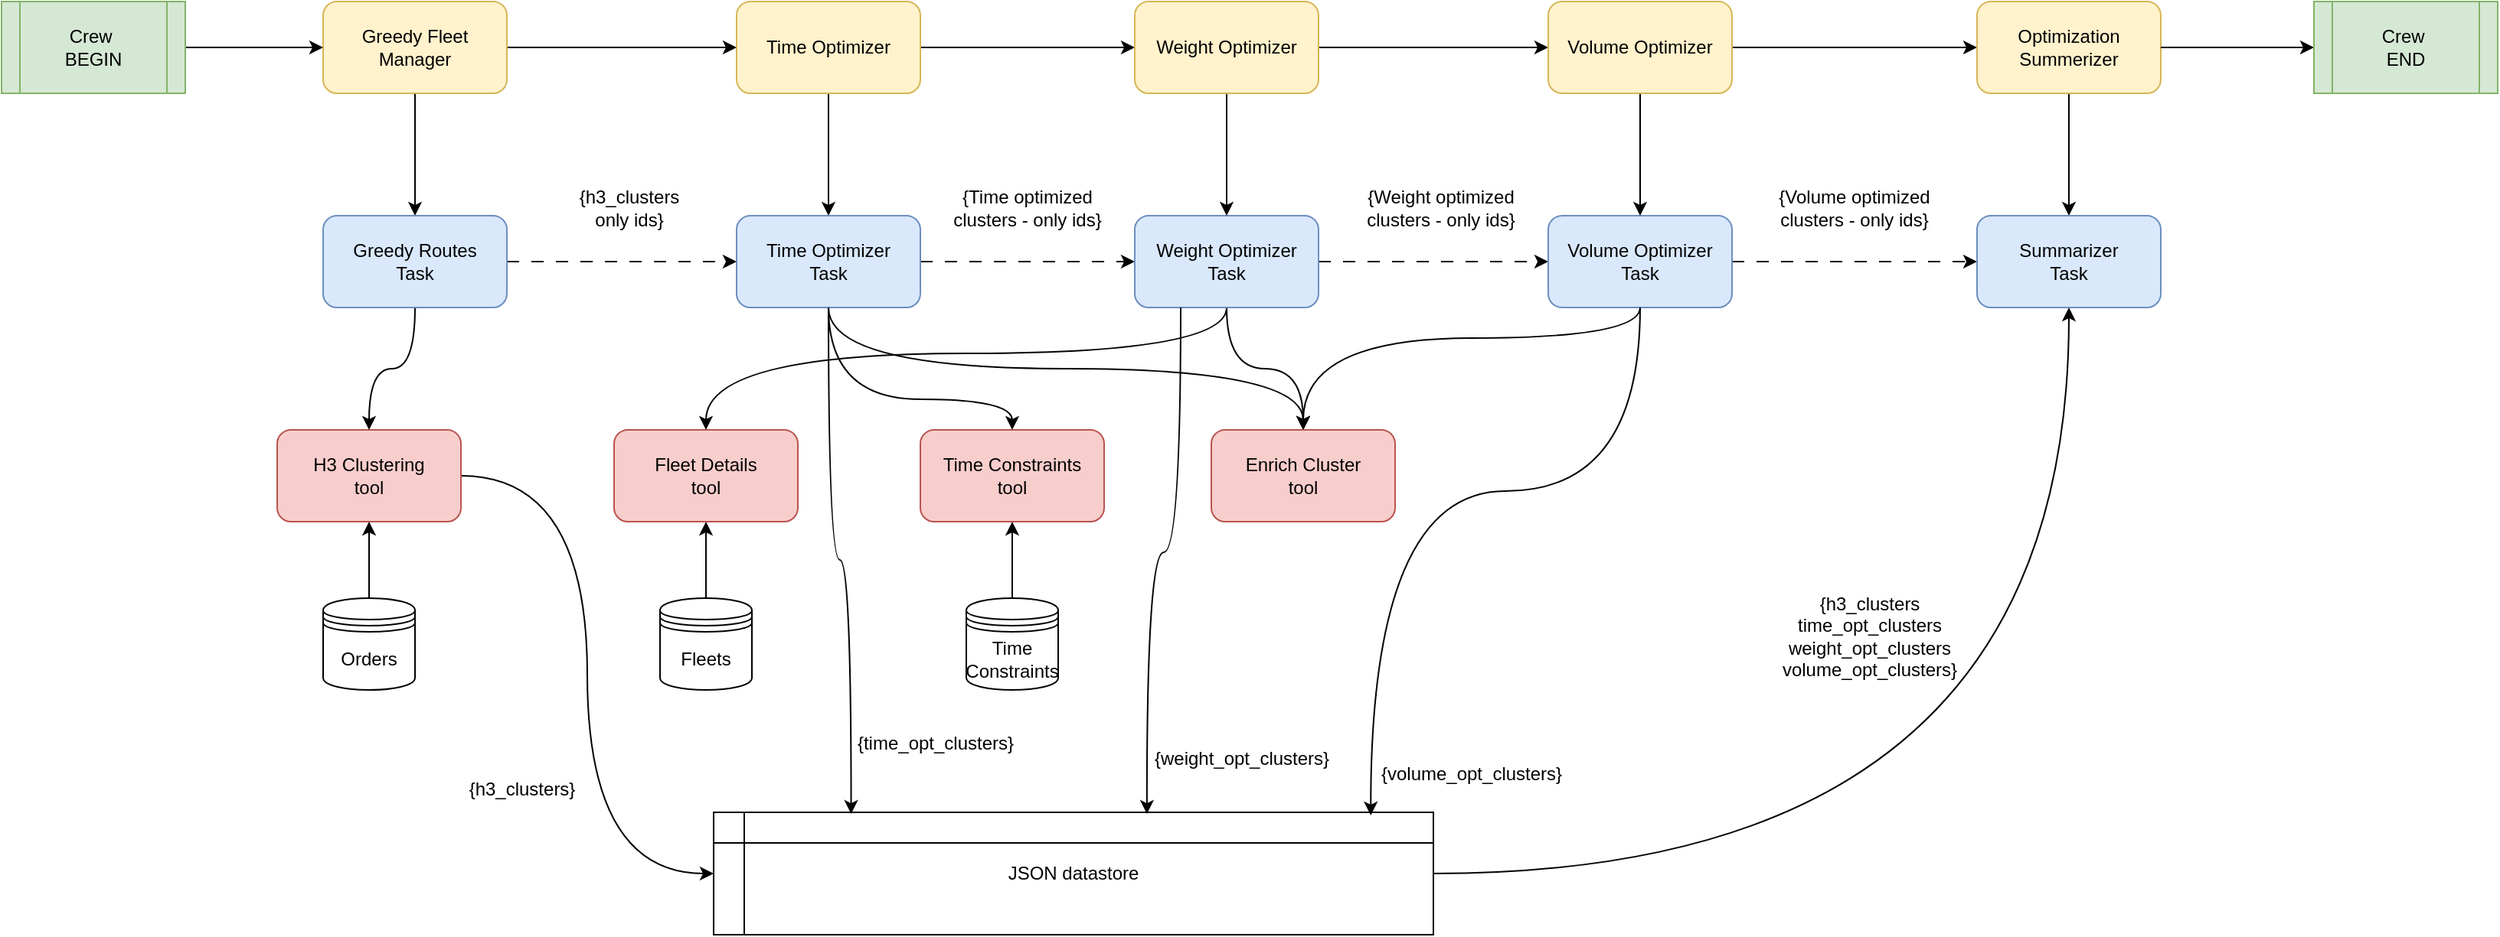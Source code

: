 <mxfile version="27.0.5">
  <diagram name="Page-1" id="rE0ymCZdEu_9R4RLWa_m">
    <mxGraphModel dx="1426" dy="743" grid="1" gridSize="10" guides="1" tooltips="1" connect="1" arrows="1" fold="1" page="1" pageScale="1" pageWidth="850" pageHeight="1100" math="0" shadow="0">
      <root>
        <mxCell id="0" />
        <mxCell id="1" parent="0" />
        <mxCell id="vSjB3hLwuu1cSwWTI8JZ-54" style="edgeStyle=orthogonalEdgeStyle;rounded=0;orthogonalLoop=1;jettySize=auto;html=1;entryX=0;entryY=0.5;entryDx=0;entryDy=0;curved=1;" parent="1" source="vSjB3hLwuu1cSwWTI8JZ-4" target="vSjB3hLwuu1cSwWTI8JZ-31" edge="1">
          <mxGeometry relative="1" as="geometry" />
        </mxCell>
        <mxCell id="vSjB3hLwuu1cSwWTI8JZ-4" value="H3 Clustering&lt;div&gt;tool&lt;/div&gt;" style="rounded=1;whiteSpace=wrap;html=1;fillColor=#f8cecc;strokeColor=#b85450;" parent="1" vertex="1">
          <mxGeometry x="520" y="300" width="120" height="60" as="geometry" />
        </mxCell>
        <mxCell id="vSjB3hLwuu1cSwWTI8JZ-9" style="edgeStyle=orthogonalEdgeStyle;rounded=0;orthogonalLoop=1;jettySize=auto;html=1;exitX=0.5;exitY=0;exitDx=0;exitDy=0;" parent="1" source="vSjB3hLwuu1cSwWTI8JZ-5" target="vSjB3hLwuu1cSwWTI8JZ-4" edge="1">
          <mxGeometry relative="1" as="geometry">
            <Array as="points" />
          </mxGeometry>
        </mxCell>
        <mxCell id="vSjB3hLwuu1cSwWTI8JZ-5" value="Orders" style="shape=datastore;whiteSpace=wrap;html=1;" parent="1" vertex="1">
          <mxGeometry x="550" y="410" width="60" height="60" as="geometry" />
        </mxCell>
        <mxCell id="vSjB3hLwuu1cSwWTI8JZ-33" style="edgeStyle=orthogonalEdgeStyle;rounded=0;orthogonalLoop=1;jettySize=auto;html=1;entryX=0.5;entryY=1;entryDx=0;entryDy=0;" parent="1" source="vSjB3hLwuu1cSwWTI8JZ-6" target="vSjB3hLwuu1cSwWTI8JZ-32" edge="1">
          <mxGeometry relative="1" as="geometry" />
        </mxCell>
        <mxCell id="vSjB3hLwuu1cSwWTI8JZ-6" value="Fleets" style="shape=datastore;whiteSpace=wrap;html=1;" parent="1" vertex="1">
          <mxGeometry x="770" y="410" width="60" height="60" as="geometry" />
        </mxCell>
        <mxCell id="vSjB3hLwuu1cSwWTI8JZ-35" style="edgeStyle=orthogonalEdgeStyle;rounded=0;orthogonalLoop=1;jettySize=auto;html=1;entryX=0.5;entryY=1;entryDx=0;entryDy=0;" parent="1" source="vSjB3hLwuu1cSwWTI8JZ-7" target="vSjB3hLwuu1cSwWTI8JZ-34" edge="1">
          <mxGeometry relative="1" as="geometry" />
        </mxCell>
        <mxCell id="vSjB3hLwuu1cSwWTI8JZ-7" value="Time&lt;div&gt;Constraints&lt;/div&gt;" style="shape=datastore;whiteSpace=wrap;html=1;" parent="1" vertex="1">
          <mxGeometry x="970" y="410" width="60" height="60" as="geometry" />
        </mxCell>
        <mxCell id="vSjB3hLwuu1cSwWTI8JZ-21" value="" style="edgeStyle=orthogonalEdgeStyle;rounded=0;orthogonalLoop=1;jettySize=auto;html=1;" parent="1" source="vSjB3hLwuu1cSwWTI8JZ-17" target="vSjB3hLwuu1cSwWTI8JZ-20" edge="1">
          <mxGeometry relative="1" as="geometry" />
        </mxCell>
        <mxCell id="vSjB3hLwuu1cSwWTI8JZ-42" style="edgeStyle=orthogonalEdgeStyle;rounded=0;orthogonalLoop=1;jettySize=auto;html=1;entryX=0;entryY=0.5;entryDx=0;entryDy=0;" parent="1" source="vSjB3hLwuu1cSwWTI8JZ-17" target="vSjB3hLwuu1cSwWTI8JZ-18" edge="1">
          <mxGeometry relative="1" as="geometry" />
        </mxCell>
        <mxCell id="vSjB3hLwuu1cSwWTI8JZ-17" value="Greedy Fleet Manager" style="rounded=1;whiteSpace=wrap;html=1;fillColor=#fff2cc;strokeColor=#d6b656;" parent="1" vertex="1">
          <mxGeometry x="550" y="20" width="120" height="60" as="geometry" />
        </mxCell>
        <mxCell id="vSjB3hLwuu1cSwWTI8JZ-29" style="edgeStyle=orthogonalEdgeStyle;rounded=0;orthogonalLoop=1;jettySize=auto;html=1;entryX=0.5;entryY=0;entryDx=0;entryDy=0;" parent="1" source="vSjB3hLwuu1cSwWTI8JZ-18" target="vSjB3hLwuu1cSwWTI8JZ-27" edge="1">
          <mxGeometry relative="1" as="geometry" />
        </mxCell>
        <mxCell id="vSjB3hLwuu1cSwWTI8JZ-43" style="edgeStyle=orthogonalEdgeStyle;rounded=0;orthogonalLoop=1;jettySize=auto;html=1;" parent="1" source="vSjB3hLwuu1cSwWTI8JZ-18" target="vSjB3hLwuu1cSwWTI8JZ-38" edge="1">
          <mxGeometry relative="1" as="geometry" />
        </mxCell>
        <mxCell id="vSjB3hLwuu1cSwWTI8JZ-18" value="Time Optimizer" style="rounded=1;whiteSpace=wrap;html=1;fillColor=#fff2cc;strokeColor=#d6b656;" parent="1" vertex="1">
          <mxGeometry x="820" y="20" width="120" height="60" as="geometry" />
        </mxCell>
        <mxCell id="vSjB3hLwuu1cSwWTI8JZ-28" style="edgeStyle=orthogonalEdgeStyle;rounded=0;orthogonalLoop=1;jettySize=auto;html=1;dashed=1;dashPattern=8 8;" parent="1" source="vSjB3hLwuu1cSwWTI8JZ-20" target="vSjB3hLwuu1cSwWTI8JZ-27" edge="1">
          <mxGeometry relative="1" as="geometry" />
        </mxCell>
        <mxCell id="vSjB3hLwuu1cSwWTI8JZ-52" style="edgeStyle=orthogonalEdgeStyle;rounded=0;orthogonalLoop=1;jettySize=auto;html=1;entryX=0.5;entryY=0;entryDx=0;entryDy=0;curved=1;" parent="1" source="vSjB3hLwuu1cSwWTI8JZ-20" target="vSjB3hLwuu1cSwWTI8JZ-4" edge="1">
          <mxGeometry relative="1" as="geometry" />
        </mxCell>
        <mxCell id="vSjB3hLwuu1cSwWTI8JZ-20" value="Greedy Routes&lt;div&gt;Task&lt;/div&gt;" style="whiteSpace=wrap;html=1;rounded=1;fillColor=#dae8fc;strokeColor=#6c8ebf;" parent="1" vertex="1">
          <mxGeometry x="550" y="160" width="120" height="60" as="geometry" />
        </mxCell>
        <mxCell id="vSjB3hLwuu1cSwWTI8JZ-26" value="{h3_clusters}" style="text;html=1;align=center;verticalAlign=middle;whiteSpace=wrap;rounded=0;" parent="1" vertex="1">
          <mxGeometry x="650" y="520" width="60" height="30" as="geometry" />
        </mxCell>
        <mxCell id="vSjB3hLwuu1cSwWTI8JZ-37" value="" style="edgeStyle=orthogonalEdgeStyle;rounded=0;orthogonalLoop=1;jettySize=auto;html=1;dashed=1;dashPattern=8 8;" parent="1" source="vSjB3hLwuu1cSwWTI8JZ-27" target="vSjB3hLwuu1cSwWTI8JZ-36" edge="1">
          <mxGeometry relative="1" as="geometry" />
        </mxCell>
        <mxCell id="vSjB3hLwuu1cSwWTI8JZ-57" style="edgeStyle=orthogonalEdgeStyle;rounded=0;orthogonalLoop=1;jettySize=auto;html=1;curved=1;exitX=0.5;exitY=1;exitDx=0;exitDy=0;" parent="1" source="vSjB3hLwuu1cSwWTI8JZ-27" target="vSjB3hLwuu1cSwWTI8JZ-56" edge="1">
          <mxGeometry relative="1" as="geometry" />
        </mxCell>
        <mxCell id="vSjB3hLwuu1cSwWTI8JZ-72" style="edgeStyle=orthogonalEdgeStyle;rounded=0;orthogonalLoop=1;jettySize=auto;html=1;curved=1;entryX=0.5;entryY=0;entryDx=0;entryDy=0;" parent="1" source="vSjB3hLwuu1cSwWTI8JZ-27" target="vSjB3hLwuu1cSwWTI8JZ-34" edge="1">
          <mxGeometry relative="1" as="geometry">
            <Array as="points">
              <mxPoint x="880" y="280" />
              <mxPoint x="1000" y="280" />
            </Array>
          </mxGeometry>
        </mxCell>
        <mxCell id="vSjB3hLwuu1cSwWTI8JZ-27" value="Time Optimizer&lt;div&gt;Task&lt;/div&gt;" style="whiteSpace=wrap;html=1;rounded=1;fillColor=#dae8fc;strokeColor=#6c8ebf;" parent="1" vertex="1">
          <mxGeometry x="820" y="160" width="120" height="60" as="geometry" />
        </mxCell>
        <mxCell id="vSjB3hLwuu1cSwWTI8JZ-85" style="edgeStyle=orthogonalEdgeStyle;rounded=0;orthogonalLoop=1;jettySize=auto;html=1;entryX=0.5;entryY=1;entryDx=0;entryDy=0;curved=1;" parent="1" source="vSjB3hLwuu1cSwWTI8JZ-31" target="vSjB3hLwuu1cSwWTI8JZ-49" edge="1">
          <mxGeometry relative="1" as="geometry" />
        </mxCell>
        <mxCell id="vSjB3hLwuu1cSwWTI8JZ-31" value="JSON datastore" style="shape=internalStorage;whiteSpace=wrap;html=1;backgroundOutline=1;" parent="1" vertex="1">
          <mxGeometry x="805" y="550" width="470" height="80" as="geometry" />
        </mxCell>
        <mxCell id="vSjB3hLwuu1cSwWTI8JZ-32" value="Fleet Details&lt;div&gt;tool&lt;/div&gt;" style="rounded=1;whiteSpace=wrap;html=1;fillColor=#f8cecc;strokeColor=#b85450;" parent="1" vertex="1">
          <mxGeometry x="740" y="300" width="120" height="60" as="geometry" />
        </mxCell>
        <mxCell id="vSjB3hLwuu1cSwWTI8JZ-34" value="Time Constraints&lt;div&gt;tool&lt;/div&gt;" style="rounded=1;whiteSpace=wrap;html=1;fillColor=#f8cecc;strokeColor=#b85450;" parent="1" vertex="1">
          <mxGeometry x="940" y="300" width="120" height="60" as="geometry" />
        </mxCell>
        <mxCell id="vSjB3hLwuu1cSwWTI8JZ-41" value="" style="edgeStyle=orthogonalEdgeStyle;rounded=0;orthogonalLoop=1;jettySize=auto;html=1;dashed=1;dashPattern=8 8;" parent="1" source="vSjB3hLwuu1cSwWTI8JZ-36" target="vSjB3hLwuu1cSwWTI8JZ-40" edge="1">
          <mxGeometry relative="1" as="geometry" />
        </mxCell>
        <mxCell id="vSjB3hLwuu1cSwWTI8JZ-71" style="edgeStyle=orthogonalEdgeStyle;rounded=0;orthogonalLoop=1;jettySize=auto;html=1;curved=1;entryX=0.5;entryY=0;entryDx=0;entryDy=0;" parent="1" source="vSjB3hLwuu1cSwWTI8JZ-36" target="vSjB3hLwuu1cSwWTI8JZ-56" edge="1">
          <mxGeometry relative="1" as="geometry">
            <mxPoint x="1110" y="320" as="targetPoint" />
          </mxGeometry>
        </mxCell>
        <mxCell id="vSjB3hLwuu1cSwWTI8JZ-94" style="edgeStyle=orthogonalEdgeStyle;rounded=0;orthogonalLoop=1;jettySize=auto;html=1;entryX=0.5;entryY=0;entryDx=0;entryDy=0;curved=1;" parent="1" source="vSjB3hLwuu1cSwWTI8JZ-36" target="vSjB3hLwuu1cSwWTI8JZ-32" edge="1">
          <mxGeometry relative="1" as="geometry">
            <Array as="points">
              <mxPoint x="1140" y="250" />
              <mxPoint x="800" y="250" />
            </Array>
          </mxGeometry>
        </mxCell>
        <mxCell id="vSjB3hLwuu1cSwWTI8JZ-36" value="Weight Optimizer&lt;div&gt;Task&lt;/div&gt;" style="whiteSpace=wrap;html=1;rounded=1;fillColor=#dae8fc;strokeColor=#6c8ebf;" parent="1" vertex="1">
          <mxGeometry x="1080" y="160" width="120" height="60" as="geometry" />
        </mxCell>
        <mxCell id="vSjB3hLwuu1cSwWTI8JZ-39" style="edgeStyle=orthogonalEdgeStyle;rounded=0;orthogonalLoop=1;jettySize=auto;html=1;entryX=0.5;entryY=0;entryDx=0;entryDy=0;" parent="1" source="vSjB3hLwuu1cSwWTI8JZ-38" target="vSjB3hLwuu1cSwWTI8JZ-36" edge="1">
          <mxGeometry relative="1" as="geometry" />
        </mxCell>
        <mxCell id="vSjB3hLwuu1cSwWTI8JZ-45" value="" style="edgeStyle=orthogonalEdgeStyle;rounded=0;orthogonalLoop=1;jettySize=auto;html=1;" parent="1" source="vSjB3hLwuu1cSwWTI8JZ-38" target="vSjB3hLwuu1cSwWTI8JZ-44" edge="1">
          <mxGeometry relative="1" as="geometry" />
        </mxCell>
        <mxCell id="vSjB3hLwuu1cSwWTI8JZ-38" value="Weight Optimizer" style="rounded=1;whiteSpace=wrap;html=1;fillColor=#fff2cc;strokeColor=#d6b656;" parent="1" vertex="1">
          <mxGeometry x="1080" y="20" width="120" height="60" as="geometry" />
        </mxCell>
        <mxCell id="vSjB3hLwuu1cSwWTI8JZ-50" value="" style="edgeStyle=orthogonalEdgeStyle;rounded=0;orthogonalLoop=1;jettySize=auto;html=1;dashed=1;dashPattern=8 8;" parent="1" source="vSjB3hLwuu1cSwWTI8JZ-40" target="vSjB3hLwuu1cSwWTI8JZ-49" edge="1">
          <mxGeometry relative="1" as="geometry" />
        </mxCell>
        <mxCell id="vSjB3hLwuu1cSwWTI8JZ-73" style="edgeStyle=orthogonalEdgeStyle;rounded=0;orthogonalLoop=1;jettySize=auto;html=1;entryX=0.5;entryY=0;entryDx=0;entryDy=0;curved=1;" parent="1" source="vSjB3hLwuu1cSwWTI8JZ-40" target="vSjB3hLwuu1cSwWTI8JZ-56" edge="1">
          <mxGeometry relative="1" as="geometry">
            <Array as="points">
              <mxPoint x="1410" y="240" />
              <mxPoint x="1190" y="240" />
            </Array>
          </mxGeometry>
        </mxCell>
        <mxCell id="vSjB3hLwuu1cSwWTI8JZ-40" value="Volume Optimizer&lt;div&gt;Task&lt;/div&gt;" style="whiteSpace=wrap;html=1;rounded=1;fillColor=#dae8fc;strokeColor=#6c8ebf;" parent="1" vertex="1">
          <mxGeometry x="1350" y="160" width="120" height="60" as="geometry" />
        </mxCell>
        <mxCell id="vSjB3hLwuu1cSwWTI8JZ-46" style="edgeStyle=orthogonalEdgeStyle;rounded=0;orthogonalLoop=1;jettySize=auto;html=1;entryX=0.5;entryY=0;entryDx=0;entryDy=0;" parent="1" source="vSjB3hLwuu1cSwWTI8JZ-44" target="vSjB3hLwuu1cSwWTI8JZ-40" edge="1">
          <mxGeometry relative="1" as="geometry" />
        </mxCell>
        <mxCell id="vSjB3hLwuu1cSwWTI8JZ-48" value="" style="edgeStyle=orthogonalEdgeStyle;rounded=0;orthogonalLoop=1;jettySize=auto;html=1;" parent="1" source="vSjB3hLwuu1cSwWTI8JZ-44" target="vSjB3hLwuu1cSwWTI8JZ-47" edge="1">
          <mxGeometry relative="1" as="geometry" />
        </mxCell>
        <mxCell id="vSjB3hLwuu1cSwWTI8JZ-44" value="Volume Optimizer" style="whiteSpace=wrap;html=1;rounded=1;fillColor=#fff2cc;strokeColor=#d6b656;" parent="1" vertex="1">
          <mxGeometry x="1350" y="20" width="120" height="60" as="geometry" />
        </mxCell>
        <mxCell id="vSjB3hLwuu1cSwWTI8JZ-51" style="edgeStyle=orthogonalEdgeStyle;rounded=0;orthogonalLoop=1;jettySize=auto;html=1;entryX=0.5;entryY=0;entryDx=0;entryDy=0;" parent="1" source="vSjB3hLwuu1cSwWTI8JZ-47" target="vSjB3hLwuu1cSwWTI8JZ-49" edge="1">
          <mxGeometry relative="1" as="geometry" />
        </mxCell>
        <mxCell id="vSjB3hLwuu1cSwWTI8JZ-47" value="Optimization Summerizer" style="whiteSpace=wrap;html=1;rounded=1;fillColor=#fff2cc;strokeColor=#d6b656;" parent="1" vertex="1">
          <mxGeometry x="1630" y="20" width="120" height="60" as="geometry" />
        </mxCell>
        <mxCell id="vSjB3hLwuu1cSwWTI8JZ-89" style="edgeStyle=orthogonalEdgeStyle;rounded=0;orthogonalLoop=1;jettySize=auto;html=1;entryX=0;entryY=0.5;entryDx=0;entryDy=0;" parent="1" edge="1">
          <mxGeometry relative="1" as="geometry">
            <mxPoint x="1750" y="50" as="sourcePoint" />
            <mxPoint x="1850" y="50" as="targetPoint" />
          </mxGeometry>
        </mxCell>
        <mxCell id="vSjB3hLwuu1cSwWTI8JZ-49" value="Summarizer&lt;div&gt;Task&lt;/div&gt;" style="whiteSpace=wrap;html=1;rounded=1;fillColor=#dae8fc;strokeColor=#6c8ebf;" parent="1" vertex="1">
          <mxGeometry x="1630" y="160" width="120" height="60" as="geometry" />
        </mxCell>
        <mxCell id="vSjB3hLwuu1cSwWTI8JZ-56" value="Enrich Cluster&lt;div&gt;tool&lt;/div&gt;" style="rounded=1;whiteSpace=wrap;html=1;fillColor=#f8cecc;strokeColor=#b85450;" parent="1" vertex="1">
          <mxGeometry x="1130" y="300" width="120" height="60" as="geometry" />
        </mxCell>
        <mxCell id="vSjB3hLwuu1cSwWTI8JZ-61" value="{h3_clusters&lt;div&gt;only ids}&lt;/div&gt;" style="text;html=1;align=center;verticalAlign=middle;whiteSpace=wrap;rounded=0;" parent="1" vertex="1">
          <mxGeometry x="720" y="140" width="60" height="30" as="geometry" />
        </mxCell>
        <mxCell id="vSjB3hLwuu1cSwWTI8JZ-63" value="{Time optimized clusters - only ids}" style="text;html=1;align=center;verticalAlign=middle;whiteSpace=wrap;rounded=0;" parent="1" vertex="1">
          <mxGeometry x="960" y="140" width="100" height="30" as="geometry" />
        </mxCell>
        <mxCell id="vSjB3hLwuu1cSwWTI8JZ-68" value="{Weight optimized clusters - only ids}" style="text;html=1;align=center;verticalAlign=middle;whiteSpace=wrap;rounded=0;" parent="1" vertex="1">
          <mxGeometry x="1230" y="140" width="100" height="30" as="geometry" />
        </mxCell>
        <mxCell id="vSjB3hLwuu1cSwWTI8JZ-75" value="{Volume optimized&lt;div&gt;clusters - only ids}&lt;/div&gt;" style="text;html=1;align=center;verticalAlign=middle;whiteSpace=wrap;rounded=0;" parent="1" vertex="1">
          <mxGeometry x="1490" y="140" width="120" height="30" as="geometry" />
        </mxCell>
        <mxCell id="vSjB3hLwuu1cSwWTI8JZ-76" style="edgeStyle=orthogonalEdgeStyle;rounded=0;orthogonalLoop=1;jettySize=auto;html=1;entryX=0.191;entryY=0.013;entryDx=0;entryDy=0;entryPerimeter=0;curved=1;" parent="1" source="vSjB3hLwuu1cSwWTI8JZ-27" target="vSjB3hLwuu1cSwWTI8JZ-31" edge="1">
          <mxGeometry relative="1" as="geometry" />
        </mxCell>
        <mxCell id="vSjB3hLwuu1cSwWTI8JZ-77" style="edgeStyle=orthogonalEdgeStyle;rounded=0;orthogonalLoop=1;jettySize=auto;html=1;entryX=0.602;entryY=0.013;entryDx=0;entryDy=0;entryPerimeter=0;curved=1;" parent="1" source="vSjB3hLwuu1cSwWTI8JZ-36" target="vSjB3hLwuu1cSwWTI8JZ-31" edge="1">
          <mxGeometry relative="1" as="geometry">
            <Array as="points">
              <mxPoint x="1110" y="380" />
              <mxPoint x="1088" y="380" />
            </Array>
          </mxGeometry>
        </mxCell>
        <mxCell id="vSjB3hLwuu1cSwWTI8JZ-78" value="{time_opt_clusters}" style="text;html=1;align=center;verticalAlign=middle;whiteSpace=wrap;rounded=0;" parent="1" vertex="1">
          <mxGeometry x="920" y="490" width="60" height="30" as="geometry" />
        </mxCell>
        <mxCell id="vSjB3hLwuu1cSwWTI8JZ-81" value="{weight_opt_clusters}" style="text;html=1;align=center;verticalAlign=middle;whiteSpace=wrap;rounded=0;" parent="1" vertex="1">
          <mxGeometry x="1120" y="500" width="60" height="30" as="geometry" />
        </mxCell>
        <mxCell id="vSjB3hLwuu1cSwWTI8JZ-83" style="edgeStyle=orthogonalEdgeStyle;rounded=0;orthogonalLoop=1;jettySize=auto;html=1;entryX=0.913;entryY=0.025;entryDx=0;entryDy=0;entryPerimeter=0;curved=1;" parent="1" source="vSjB3hLwuu1cSwWTI8JZ-40" target="vSjB3hLwuu1cSwWTI8JZ-31" edge="1">
          <mxGeometry relative="1" as="geometry">
            <Array as="points">
              <mxPoint x="1410" y="340" />
              <mxPoint x="1234" y="340" />
            </Array>
          </mxGeometry>
        </mxCell>
        <mxCell id="vSjB3hLwuu1cSwWTI8JZ-84" value="{volume_opt_clusters}" style="text;html=1;align=center;verticalAlign=middle;whiteSpace=wrap;rounded=0;" parent="1" vertex="1">
          <mxGeometry x="1270" y="510" width="60" height="30" as="geometry" />
        </mxCell>
        <mxCell id="vSjB3hLwuu1cSwWTI8JZ-86" value="{h3_clusters&lt;div&gt;time_opt_clusters&lt;/div&gt;&lt;div&gt;weight_opt_clusters&lt;/div&gt;&lt;div&gt;volume_opt_clusters}&lt;/div&gt;" style="text;html=1;align=center;verticalAlign=middle;whiteSpace=wrap;rounded=0;" parent="1" vertex="1">
          <mxGeometry x="1530" y="420" width="60" height="30" as="geometry" />
        </mxCell>
        <mxCell id="vSjB3hLwuu1cSwWTI8JZ-90" style="edgeStyle=orthogonalEdgeStyle;rounded=0;orthogonalLoop=1;jettySize=auto;html=1;entryX=0;entryY=0.5;entryDx=0;entryDy=0;" parent="1" edge="1">
          <mxGeometry relative="1" as="geometry">
            <mxPoint x="460" y="50" as="sourcePoint" />
            <mxPoint x="550" y="50" as="targetPoint" />
          </mxGeometry>
        </mxCell>
        <mxCell id="vSjB3hLwuu1cSwWTI8JZ-87" value="Crew&amp;nbsp;&lt;div&gt;BEGIN&lt;/div&gt;" style="shape=process;whiteSpace=wrap;html=1;backgroundOutline=1;fillColor=#d5e8d4;strokeColor=#82b366;" parent="1" vertex="1">
          <mxGeometry x="340" y="20" width="120" height="60" as="geometry" />
        </mxCell>
        <mxCell id="vSjB3hLwuu1cSwWTI8JZ-88" value="Crew&amp;nbsp;&lt;div&gt;END&lt;/div&gt;" style="shape=process;whiteSpace=wrap;html=1;backgroundOutline=1;fillColor=#d5e8d4;strokeColor=#82b366;" parent="1" vertex="1">
          <mxGeometry x="1850" y="20" width="120" height="60" as="geometry" />
        </mxCell>
      </root>
    </mxGraphModel>
  </diagram>
</mxfile>

